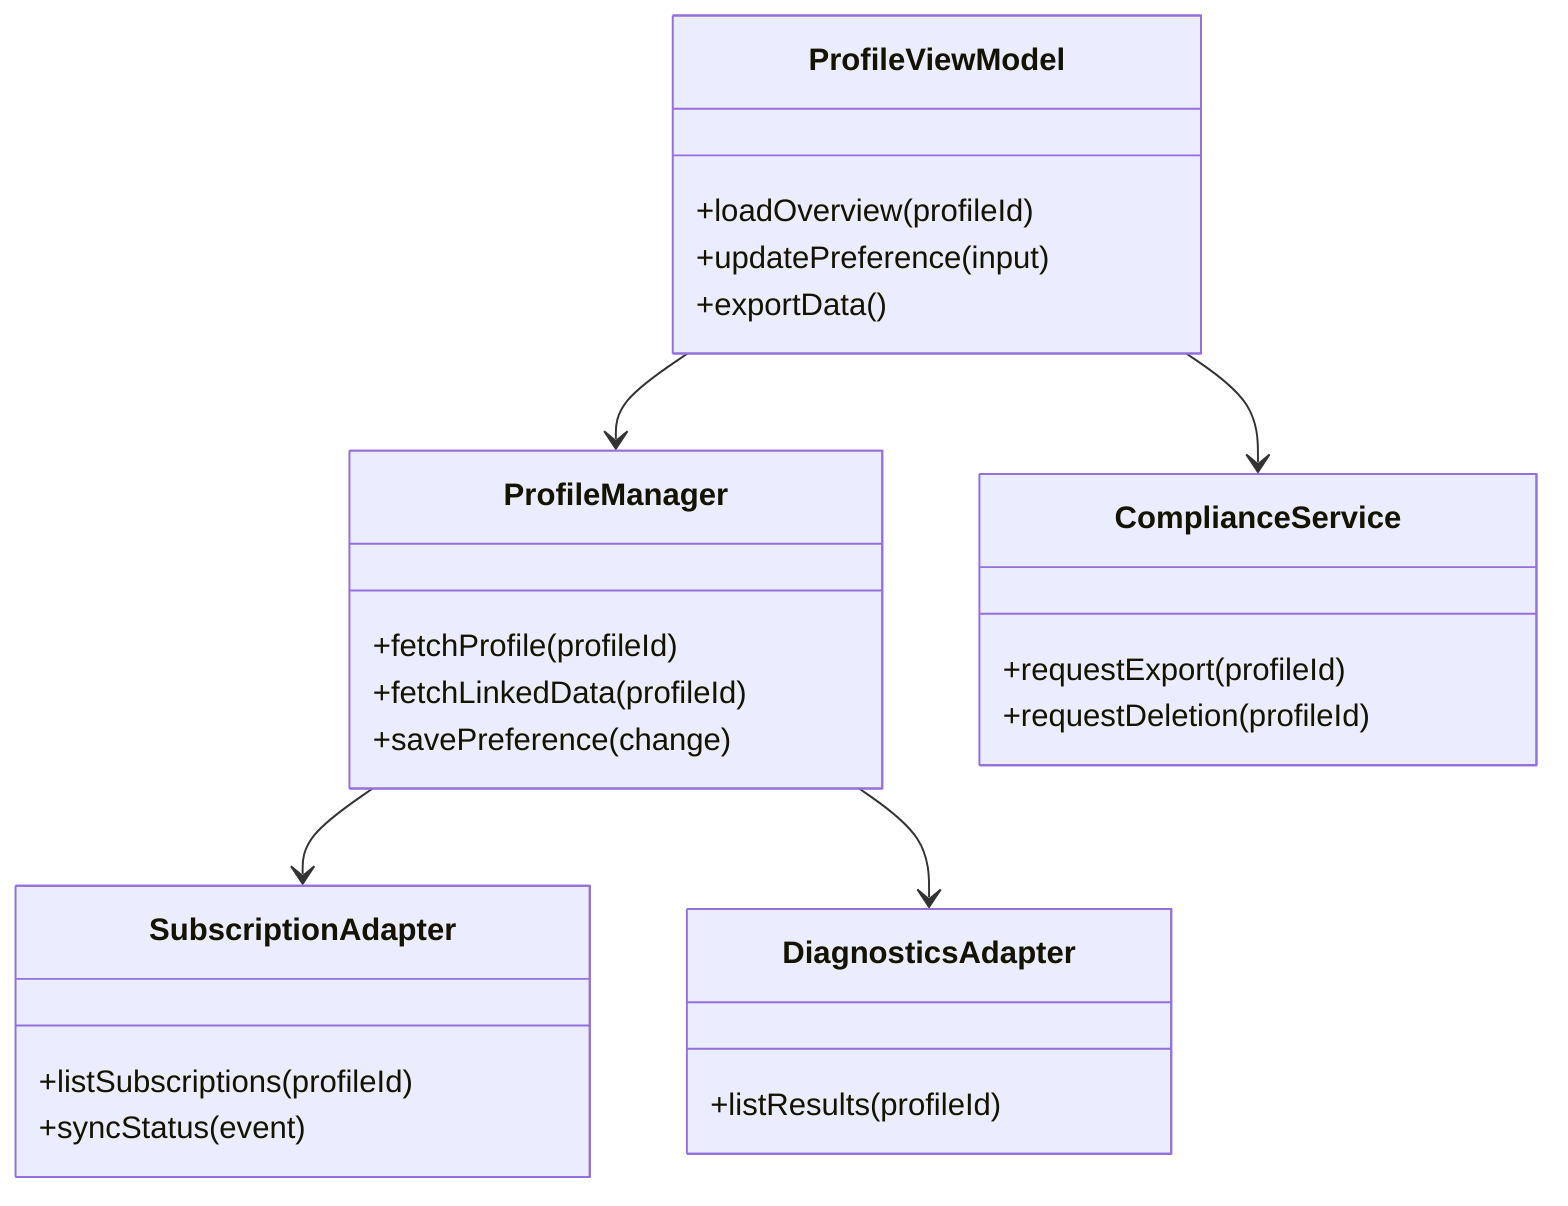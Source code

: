 classDiagram
    class ProfileViewModel {
        +loadOverview(profileId)
        +updatePreference(input)
        +exportData()
    }
    class ProfileManager {
        +fetchProfile(profileId)
        +fetchLinkedData(profileId)
        +savePreference(change)
    }
    class ComplianceService {
        +requestExport(profileId)
        +requestDeletion(profileId)
    }
    class SubscriptionAdapter {
        +listSubscriptions(profileId)
        +syncStatus(event)
    }
    class DiagnosticsAdapter {
        +listResults(profileId)
    }
    ProfileViewModel --> ProfileManager
    ProfileViewModel --> ComplianceService
    ProfileManager --> SubscriptionAdapter
    ProfileManager --> DiagnosticsAdapter